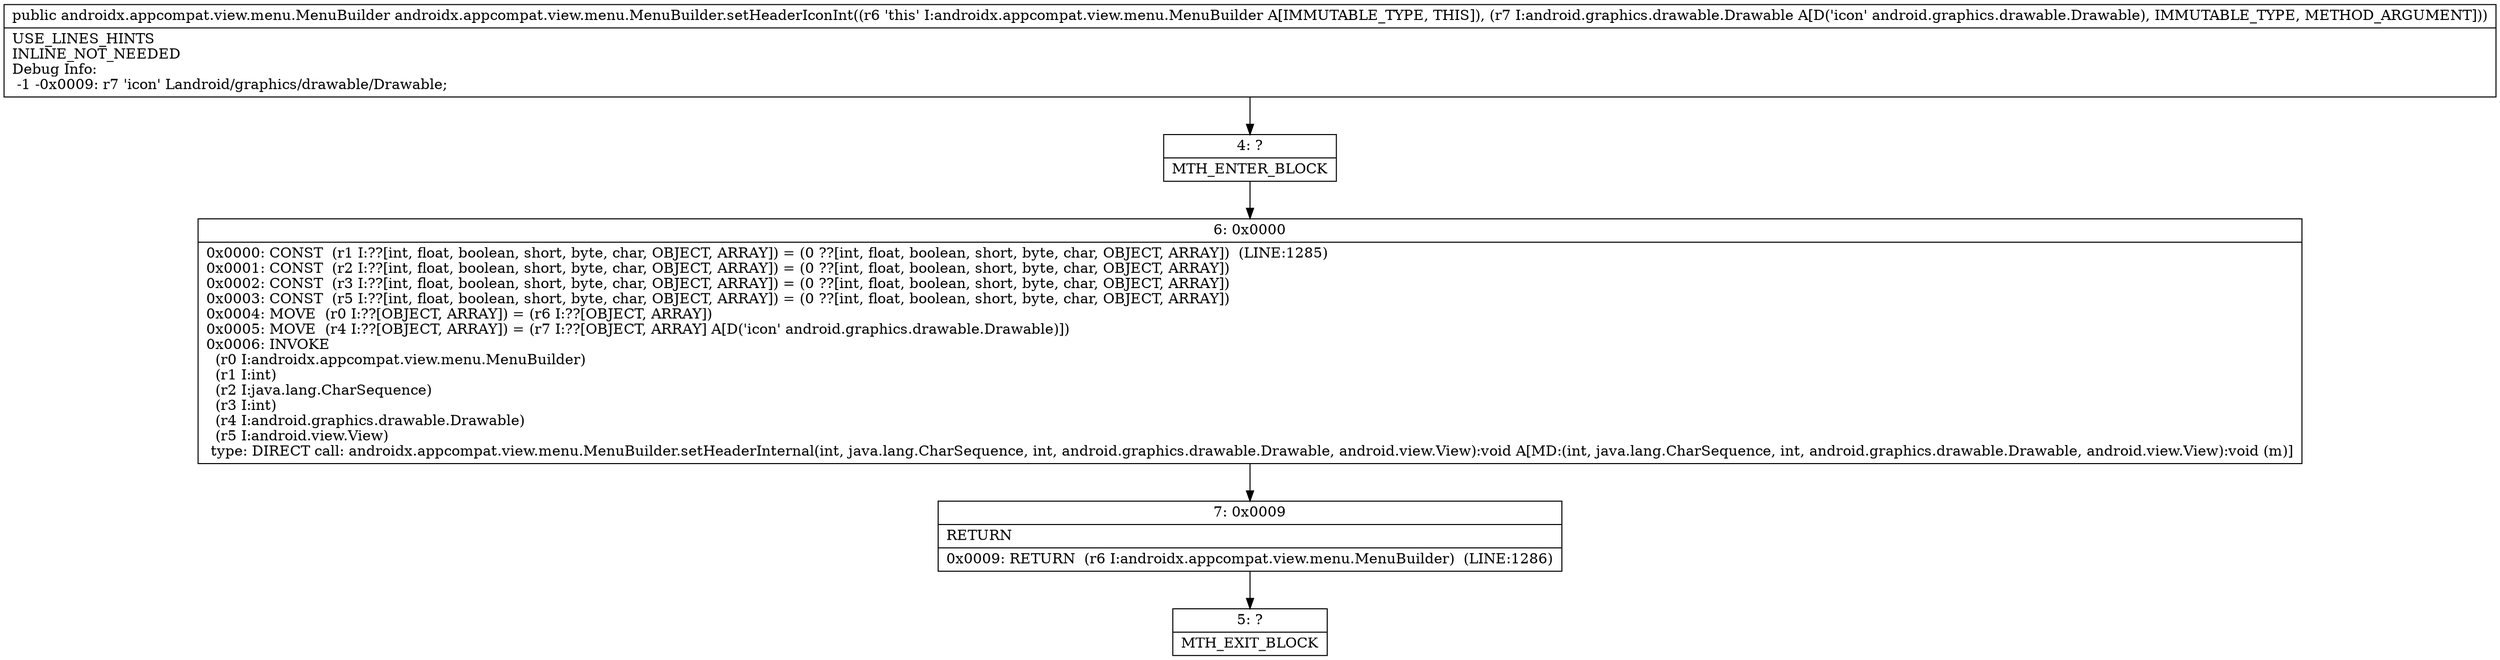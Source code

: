 digraph "CFG forandroidx.appcompat.view.menu.MenuBuilder.setHeaderIconInt(Landroid\/graphics\/drawable\/Drawable;)Landroidx\/appcompat\/view\/menu\/MenuBuilder;" {
Node_4 [shape=record,label="{4\:\ ?|MTH_ENTER_BLOCK\l}"];
Node_6 [shape=record,label="{6\:\ 0x0000|0x0000: CONST  (r1 I:??[int, float, boolean, short, byte, char, OBJECT, ARRAY]) = (0 ??[int, float, boolean, short, byte, char, OBJECT, ARRAY])  (LINE:1285)\l0x0001: CONST  (r2 I:??[int, float, boolean, short, byte, char, OBJECT, ARRAY]) = (0 ??[int, float, boolean, short, byte, char, OBJECT, ARRAY]) \l0x0002: CONST  (r3 I:??[int, float, boolean, short, byte, char, OBJECT, ARRAY]) = (0 ??[int, float, boolean, short, byte, char, OBJECT, ARRAY]) \l0x0003: CONST  (r5 I:??[int, float, boolean, short, byte, char, OBJECT, ARRAY]) = (0 ??[int, float, boolean, short, byte, char, OBJECT, ARRAY]) \l0x0004: MOVE  (r0 I:??[OBJECT, ARRAY]) = (r6 I:??[OBJECT, ARRAY]) \l0x0005: MOVE  (r4 I:??[OBJECT, ARRAY]) = (r7 I:??[OBJECT, ARRAY] A[D('icon' android.graphics.drawable.Drawable)]) \l0x0006: INVOKE  \l  (r0 I:androidx.appcompat.view.menu.MenuBuilder)\l  (r1 I:int)\l  (r2 I:java.lang.CharSequence)\l  (r3 I:int)\l  (r4 I:android.graphics.drawable.Drawable)\l  (r5 I:android.view.View)\l type: DIRECT call: androidx.appcompat.view.menu.MenuBuilder.setHeaderInternal(int, java.lang.CharSequence, int, android.graphics.drawable.Drawable, android.view.View):void A[MD:(int, java.lang.CharSequence, int, android.graphics.drawable.Drawable, android.view.View):void (m)]\l}"];
Node_7 [shape=record,label="{7\:\ 0x0009|RETURN\l|0x0009: RETURN  (r6 I:androidx.appcompat.view.menu.MenuBuilder)  (LINE:1286)\l}"];
Node_5 [shape=record,label="{5\:\ ?|MTH_EXIT_BLOCK\l}"];
MethodNode[shape=record,label="{public androidx.appcompat.view.menu.MenuBuilder androidx.appcompat.view.menu.MenuBuilder.setHeaderIconInt((r6 'this' I:androidx.appcompat.view.menu.MenuBuilder A[IMMUTABLE_TYPE, THIS]), (r7 I:android.graphics.drawable.Drawable A[D('icon' android.graphics.drawable.Drawable), IMMUTABLE_TYPE, METHOD_ARGUMENT]))  | USE_LINES_HINTS\lINLINE_NOT_NEEDED\lDebug Info:\l  \-1 \-0x0009: r7 'icon' Landroid\/graphics\/drawable\/Drawable;\l}"];
MethodNode -> Node_4;Node_4 -> Node_6;
Node_6 -> Node_7;
Node_7 -> Node_5;
}

